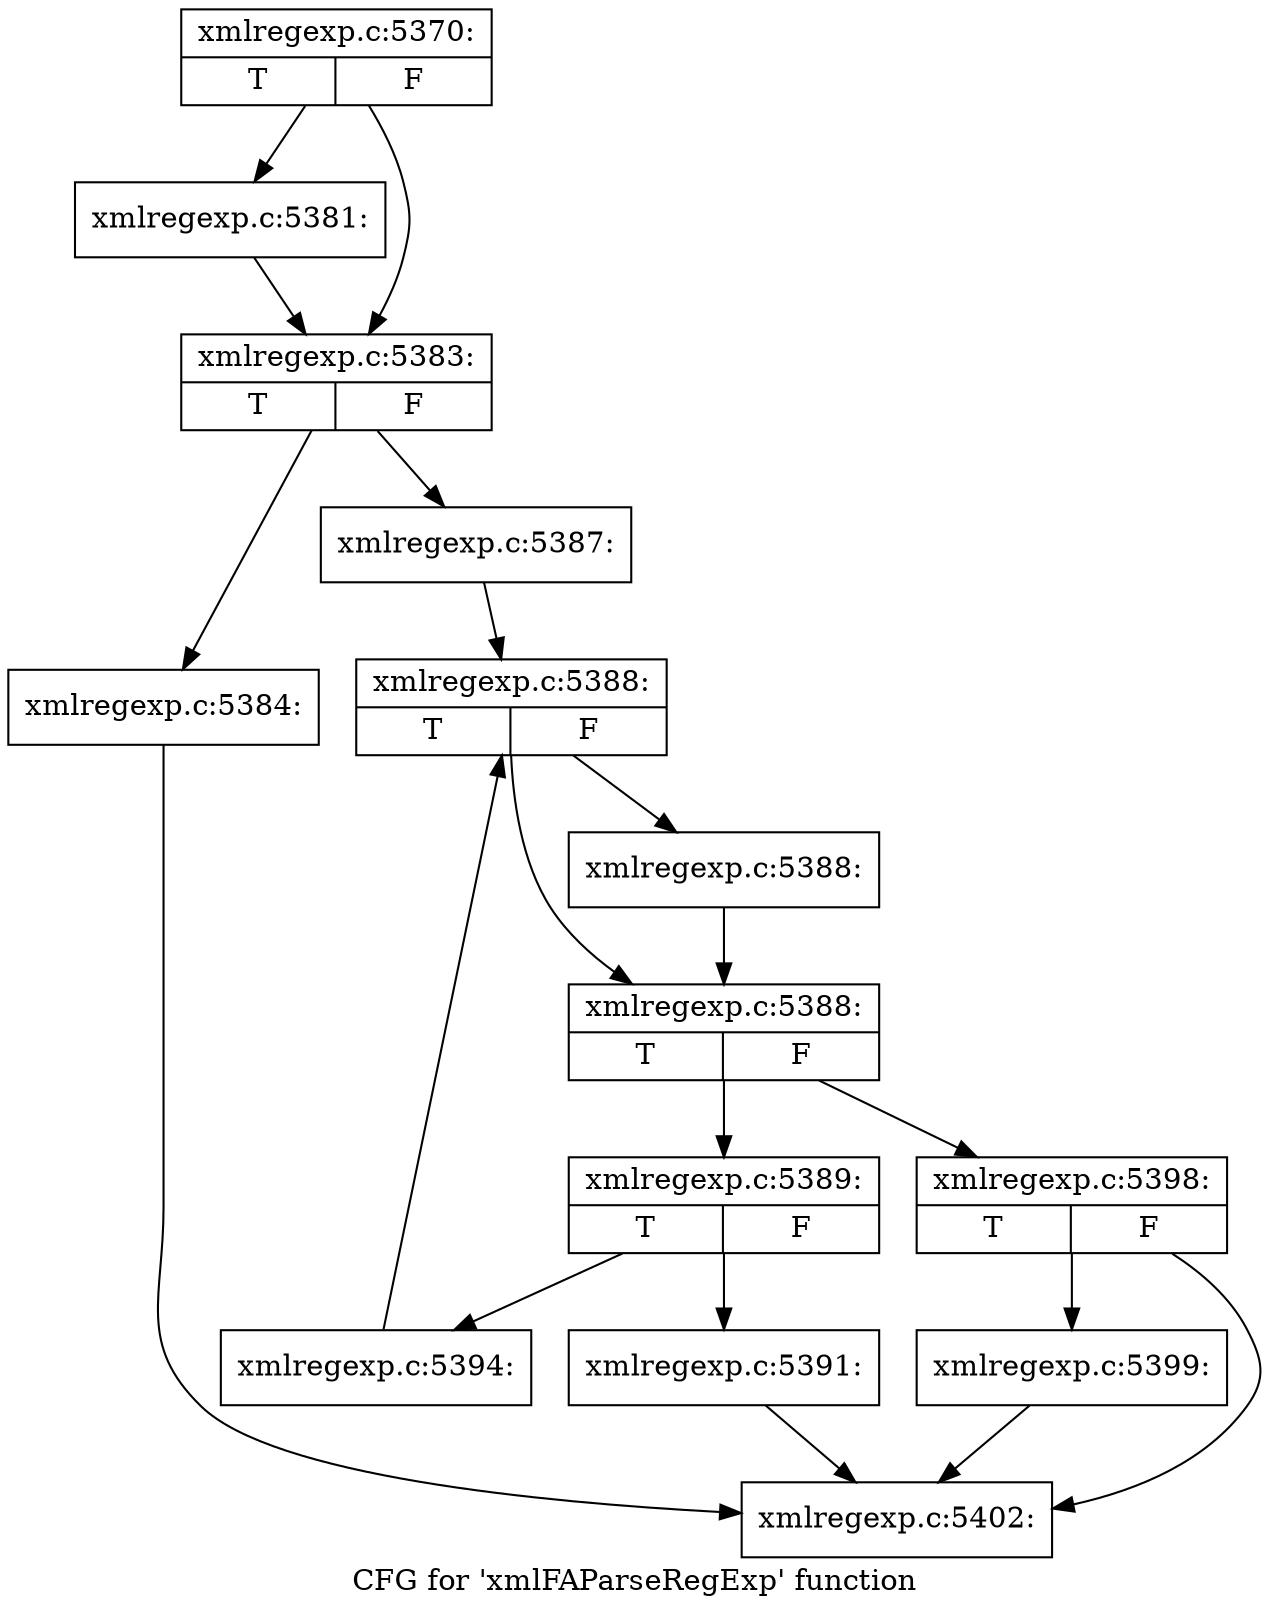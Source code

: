 digraph "CFG for 'xmlFAParseRegExp' function" {
	label="CFG for 'xmlFAParseRegExp' function";

	Node0x42b96d0 [shape=record,label="{xmlregexp.c:5370:|{<s0>T|<s1>F}}"];
	Node0x42b96d0 -> Node0x42c05d0;
	Node0x42b96d0 -> Node0x42c08f0;
	Node0x42c05d0 [shape=record,label="{xmlregexp.c:5381:}"];
	Node0x42c05d0 -> Node0x42c08f0;
	Node0x42c08f0 [shape=record,label="{xmlregexp.c:5383:|{<s0>T|<s1>F}}"];
	Node0x42c08f0 -> Node0x42c0d90;
	Node0x42c08f0 -> Node0x42c0de0;
	Node0x42c0d90 [shape=record,label="{xmlregexp.c:5384:}"];
	Node0x42c0d90 -> Node0x42c38c0;
	Node0x42c0de0 [shape=record,label="{xmlregexp.c:5387:}"];
	Node0x42c0de0 -> Node0x42c1950;
	Node0x42c1950 [shape=record,label="{xmlregexp.c:5388:|{<s0>T|<s1>F}}"];
	Node0x42c1950 -> Node0x42c1c20;
	Node0x42c1950 -> Node0x42c1bd0;
	Node0x42c1c20 [shape=record,label="{xmlregexp.c:5388:}"];
	Node0x42c1c20 -> Node0x42c1bd0;
	Node0x42c1bd0 [shape=record,label="{xmlregexp.c:5388:|{<s0>T|<s1>F}}"];
	Node0x42c1bd0 -> Node0x42c2370;
	Node0x42c1bd0 -> Node0x42c1b50;
	Node0x42c2370 [shape=record,label="{xmlregexp.c:5389:|{<s0>T|<s1>F}}"];
	Node0x42c2370 -> Node0x42c2720;
	Node0x42c2370 -> Node0x42c2770;
	Node0x42c2720 [shape=record,label="{xmlregexp.c:5391:}"];
	Node0x42c2720 -> Node0x42c38c0;
	Node0x42c2770 [shape=record,label="{xmlregexp.c:5394:}"];
	Node0x42c2770 -> Node0x42c1950;
	Node0x42c1b50 [shape=record,label="{xmlregexp.c:5398:|{<s0>T|<s1>F}}"];
	Node0x42c1b50 -> Node0x42c38c0;
	Node0x42c1b50 -> Node0x42c3870;
	Node0x42c3870 [shape=record,label="{xmlregexp.c:5399:}"];
	Node0x42c3870 -> Node0x42c38c0;
	Node0x42c38c0 [shape=record,label="{xmlregexp.c:5402:}"];
}
